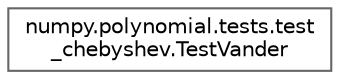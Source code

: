 digraph "Graphical Class Hierarchy"
{
 // LATEX_PDF_SIZE
  bgcolor="transparent";
  edge [fontname=Helvetica,fontsize=10,labelfontname=Helvetica,labelfontsize=10];
  node [fontname=Helvetica,fontsize=10,shape=box,height=0.2,width=0.4];
  rankdir="LR";
  Node0 [id="Node000000",label="numpy.polynomial.tests.test\l_chebyshev.TestVander",height=0.2,width=0.4,color="grey40", fillcolor="white", style="filled",URL="$d5/d63/classnumpy_1_1polynomial_1_1tests_1_1test__chebyshev_1_1TestVander.html",tooltip=" "];
}
